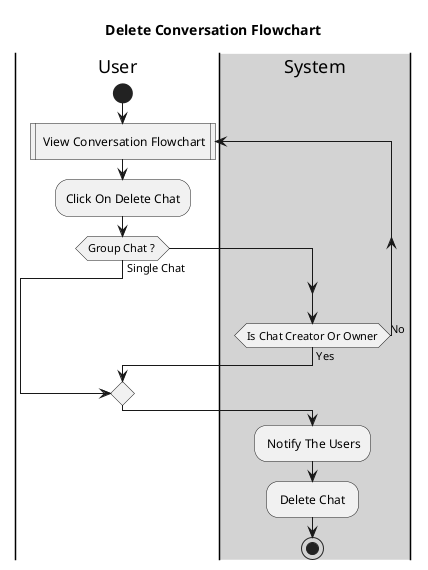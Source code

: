 @startuml 
title Delete Conversation Flowchart
|User|
start  
repeat: View Conversation Flowchart| 
:Click On Delete Chat;
if(Group Chat ? ) then (Single Chat)
break   
endif
|#lightgray|System|
repeat while(Is Chat Creator Or Owner) is (No) not (Yes)
: Notify The Users;
: Delete Chat ; 
stop
@enduml
